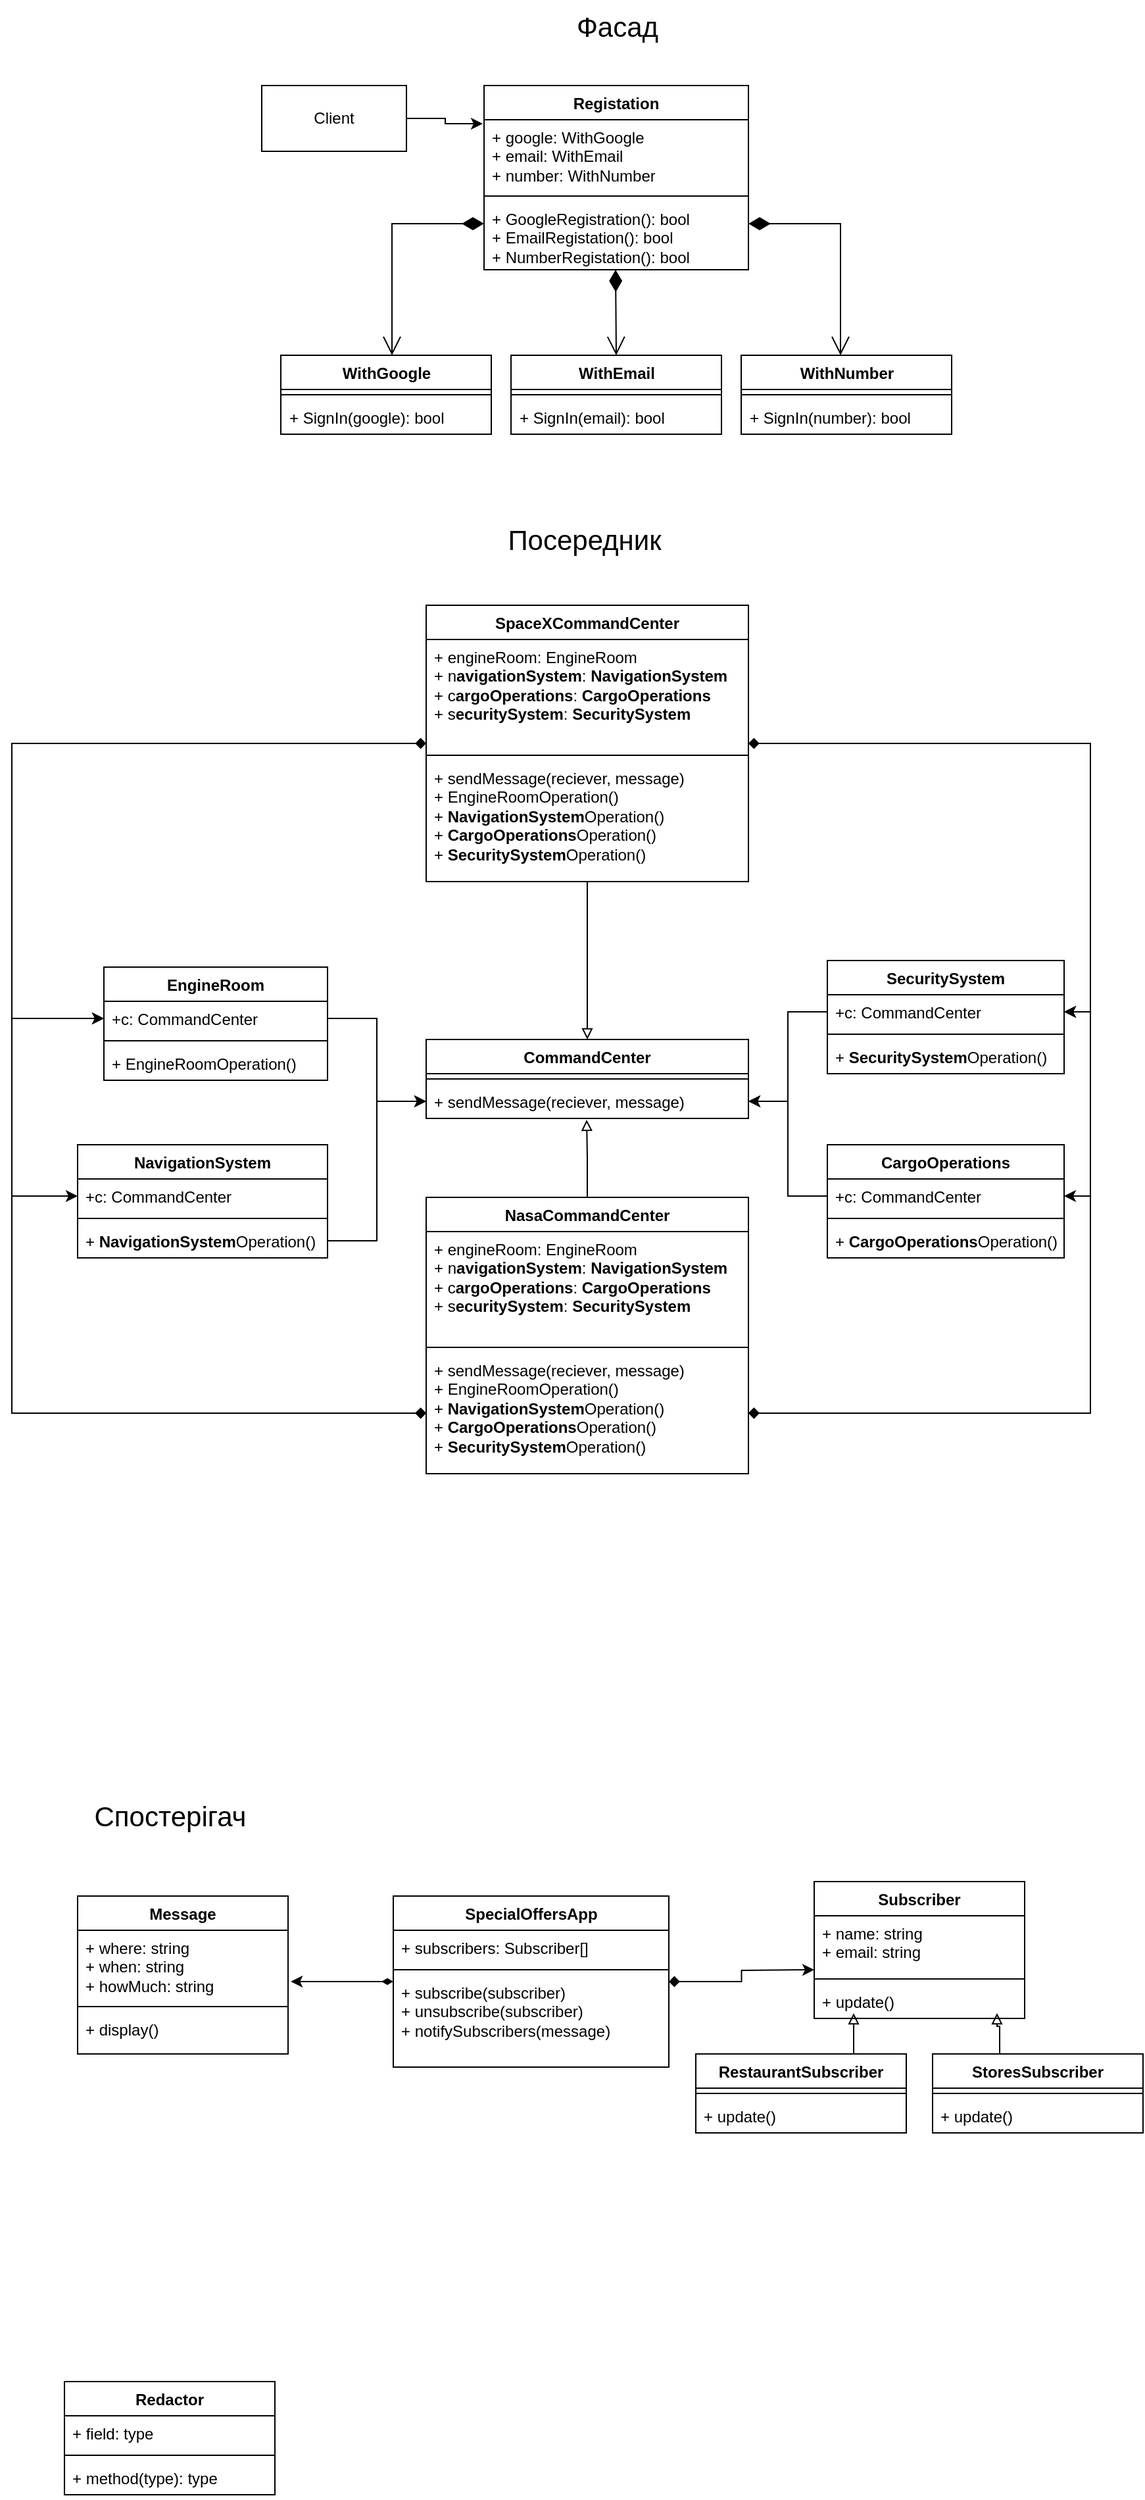 <mxfile version="24.0.0" type="github">
  <diagram name="Сторінка-1" id="ivA3qlHovlOCec9nqmZy">
    <mxGraphModel dx="2021" dy="1929" grid="1" gridSize="10" guides="1" tooltips="1" connect="1" arrows="1" fold="1" page="1" pageScale="1" pageWidth="827" pageHeight="1169" math="0" shadow="0">
      <root>
        <mxCell id="0" />
        <mxCell id="1" parent="0" />
        <mxCell id="Jwcqm2hg1PO2A3Tg92Ib-5" value="Client" style="html=1;whiteSpace=wrap;" parent="1" vertex="1">
          <mxGeometry x="170" y="-105" width="110" height="50" as="geometry" />
        </mxCell>
        <mxCell id="Jwcqm2hg1PO2A3Tg92Ib-6" value="WithGoogle" style="swimlane;fontStyle=1;align=center;verticalAlign=top;childLayout=stackLayout;horizontal=1;startSize=26;horizontalStack=0;resizeParent=1;resizeParentMax=0;resizeLast=0;collapsible=1;marginBottom=0;whiteSpace=wrap;html=1;" parent="1" vertex="1">
          <mxGeometry x="184.5" y="100" width="160" height="60" as="geometry" />
        </mxCell>
        <mxCell id="Jwcqm2hg1PO2A3Tg92Ib-8" value="" style="line;strokeWidth=1;fillColor=none;align=left;verticalAlign=middle;spacingTop=-1;spacingLeft=3;spacingRight=3;rotatable=0;labelPosition=right;points=[];portConstraint=eastwest;strokeColor=inherit;" parent="Jwcqm2hg1PO2A3Tg92Ib-6" vertex="1">
          <mxGeometry y="26" width="160" height="8" as="geometry" />
        </mxCell>
        <mxCell id="Jwcqm2hg1PO2A3Tg92Ib-9" value="+ SignIn(google): bool" style="text;strokeColor=none;fillColor=none;align=left;verticalAlign=top;spacingLeft=4;spacingRight=4;overflow=hidden;rotatable=0;points=[[0,0.5],[1,0.5]];portConstraint=eastwest;whiteSpace=wrap;html=1;" parent="Jwcqm2hg1PO2A3Tg92Ib-6" vertex="1">
          <mxGeometry y="34" width="160" height="26" as="geometry" />
        </mxCell>
        <mxCell id="Jwcqm2hg1PO2A3Tg92Ib-10" value="WithEmail" style="swimlane;fontStyle=1;align=center;verticalAlign=top;childLayout=stackLayout;horizontal=1;startSize=26;horizontalStack=0;resizeParent=1;resizeParentMax=0;resizeLast=0;collapsible=1;marginBottom=0;whiteSpace=wrap;html=1;" parent="1" vertex="1">
          <mxGeometry x="359.5" y="100" width="160" height="60" as="geometry" />
        </mxCell>
        <mxCell id="Jwcqm2hg1PO2A3Tg92Ib-12" value="" style="line;strokeWidth=1;fillColor=none;align=left;verticalAlign=middle;spacingTop=-1;spacingLeft=3;spacingRight=3;rotatable=0;labelPosition=right;points=[];portConstraint=eastwest;strokeColor=inherit;" parent="Jwcqm2hg1PO2A3Tg92Ib-10" vertex="1">
          <mxGeometry y="26" width="160" height="8" as="geometry" />
        </mxCell>
        <mxCell id="Jwcqm2hg1PO2A3Tg92Ib-13" value="+ SignIn(email): bool" style="text;strokeColor=none;fillColor=none;align=left;verticalAlign=top;spacingLeft=4;spacingRight=4;overflow=hidden;rotatable=0;points=[[0,0.5],[1,0.5]];portConstraint=eastwest;whiteSpace=wrap;html=1;" parent="Jwcqm2hg1PO2A3Tg92Ib-10" vertex="1">
          <mxGeometry y="34" width="160" height="26" as="geometry" />
        </mxCell>
        <mxCell id="Jwcqm2hg1PO2A3Tg92Ib-14" value="WithNumber" style="swimlane;fontStyle=1;align=center;verticalAlign=top;childLayout=stackLayout;horizontal=1;startSize=26;horizontalStack=0;resizeParent=1;resizeParentMax=0;resizeLast=0;collapsible=1;marginBottom=0;whiteSpace=wrap;html=1;" parent="1" vertex="1">
          <mxGeometry x="534.5" y="100" width="160" height="60" as="geometry" />
        </mxCell>
        <mxCell id="Jwcqm2hg1PO2A3Tg92Ib-16" value="" style="line;strokeWidth=1;fillColor=none;align=left;verticalAlign=middle;spacingTop=-1;spacingLeft=3;spacingRight=3;rotatable=0;labelPosition=right;points=[];portConstraint=eastwest;strokeColor=inherit;" parent="Jwcqm2hg1PO2A3Tg92Ib-14" vertex="1">
          <mxGeometry y="26" width="160" height="8" as="geometry" />
        </mxCell>
        <mxCell id="Jwcqm2hg1PO2A3Tg92Ib-17" value="+ SignIn(number): bool&amp;nbsp;" style="text;strokeColor=none;fillColor=none;align=left;verticalAlign=top;spacingLeft=4;spacingRight=4;overflow=hidden;rotatable=0;points=[[0,0.5],[1,0.5]];portConstraint=eastwest;whiteSpace=wrap;html=1;" parent="Jwcqm2hg1PO2A3Tg92Ib-14" vertex="1">
          <mxGeometry y="34" width="160" height="26" as="geometry" />
        </mxCell>
        <mxCell id="Jwcqm2hg1PO2A3Tg92Ib-18" value="Registation" style="swimlane;fontStyle=1;align=center;verticalAlign=top;childLayout=stackLayout;horizontal=1;startSize=26;horizontalStack=0;resizeParent=1;resizeParentMax=0;resizeLast=0;collapsible=1;marginBottom=0;whiteSpace=wrap;html=1;" parent="1" vertex="1">
          <mxGeometry x="339" y="-105" width="201" height="140" as="geometry" />
        </mxCell>
        <mxCell id="Jwcqm2hg1PO2A3Tg92Ib-19" value="+ google: WithGoogle&lt;br&gt;+ email: WithEmail&lt;br&gt;+ number: WithNumber" style="text;strokeColor=none;fillColor=none;align=left;verticalAlign=top;spacingLeft=4;spacingRight=4;overflow=hidden;rotatable=0;points=[[0,0.5],[1,0.5]];portConstraint=eastwest;whiteSpace=wrap;html=1;" parent="Jwcqm2hg1PO2A3Tg92Ib-18" vertex="1">
          <mxGeometry y="26" width="201" height="54" as="geometry" />
        </mxCell>
        <mxCell id="Jwcqm2hg1PO2A3Tg92Ib-20" value="" style="line;strokeWidth=1;fillColor=none;align=left;verticalAlign=middle;spacingTop=-1;spacingLeft=3;spacingRight=3;rotatable=0;labelPosition=right;points=[];portConstraint=eastwest;strokeColor=inherit;" parent="Jwcqm2hg1PO2A3Tg92Ib-18" vertex="1">
          <mxGeometry y="80" width="201" height="8" as="geometry" />
        </mxCell>
        <mxCell id="Jwcqm2hg1PO2A3Tg92Ib-4" value="+ GoogleRegistration(): bool&lt;br&gt;+ EmailRegistation(): bool&lt;br&gt;+ NumberRegistation(): bool" style="text;strokeColor=none;fillColor=none;align=left;verticalAlign=top;spacingLeft=4;spacingRight=4;overflow=hidden;rotatable=0;points=[[0,0.5],[1,0.5]];portConstraint=eastwest;whiteSpace=wrap;html=1;" parent="Jwcqm2hg1PO2A3Tg92Ib-18" vertex="1">
          <mxGeometry y="88" width="201" height="52" as="geometry" />
        </mxCell>
        <mxCell id="Jwcqm2hg1PO2A3Tg92Ib-24" value="" style="endArrow=open;html=1;endSize=12;startArrow=diamondThin;startSize=14;startFill=1;edgeStyle=orthogonalEdgeStyle;align=left;verticalAlign=bottom;rounded=0;" parent="Jwcqm2hg1PO2A3Tg92Ib-18" edge="1">
          <mxGeometry x="-1" y="3" relative="1" as="geometry">
            <mxPoint x="201" y="105" as="sourcePoint" />
            <mxPoint x="271" y="205" as="targetPoint" />
            <Array as="points">
              <mxPoint x="201" y="105" />
              <mxPoint x="271" y="105" />
            </Array>
          </mxGeometry>
        </mxCell>
        <mxCell id="Jwcqm2hg1PO2A3Tg92Ib-25" value="" style="endArrow=open;html=1;endSize=12;startArrow=diamondThin;startSize=14;startFill=1;edgeStyle=orthogonalEdgeStyle;align=left;verticalAlign=bottom;rounded=0;" parent="1" edge="1">
          <mxGeometry x="-1" y="3" relative="1" as="geometry">
            <mxPoint x="339" as="sourcePoint" />
            <mxPoint x="269" y="100" as="targetPoint" />
            <Array as="points">
              <mxPoint x="339" />
              <mxPoint x="269" />
            </Array>
          </mxGeometry>
        </mxCell>
        <mxCell id="Jwcqm2hg1PO2A3Tg92Ib-26" value="" style="endArrow=open;html=1;endSize=12;startArrow=diamondThin;startSize=14;startFill=1;edgeStyle=orthogonalEdgeStyle;align=left;verticalAlign=bottom;rounded=0;entryX=0.5;entryY=0;entryDx=0;entryDy=0;" parent="1" target="Jwcqm2hg1PO2A3Tg92Ib-10" edge="1">
          <mxGeometry x="-1" y="3" relative="1" as="geometry">
            <mxPoint x="439" y="35" as="sourcePoint" />
            <mxPoint x="439" y="95" as="targetPoint" />
            <Array as="points" />
          </mxGeometry>
        </mxCell>
        <mxCell id="Jwcqm2hg1PO2A3Tg92Ib-27" style="edgeStyle=orthogonalEdgeStyle;rounded=0;orthogonalLoop=1;jettySize=auto;html=1;entryX=-0.005;entryY=0.056;entryDx=0;entryDy=0;entryPerimeter=0;" parent="1" source="Jwcqm2hg1PO2A3Tg92Ib-5" target="Jwcqm2hg1PO2A3Tg92Ib-19" edge="1">
          <mxGeometry relative="1" as="geometry" />
        </mxCell>
        <mxCell id="Jwcqm2hg1PO2A3Tg92Ib-28" value="&lt;font style=&quot;font-size: 21px;&quot;&gt;Фасад&lt;/font&gt;" style="text;html=1;align=center;verticalAlign=middle;resizable=0;points=[];autosize=1;strokeColor=none;fillColor=none;" parent="1" vertex="1">
          <mxGeometry x="394.5" y="-170" width="90" height="40" as="geometry" />
        </mxCell>
        <mxCell id="Lp4hTZhxMQOJTwB6INKz-1" value="&lt;font style=&quot;font-size: 21px;&quot;&gt;Посередник&lt;/font&gt;" style="text;html=1;align=center;verticalAlign=middle;resizable=0;points=[];autosize=1;strokeColor=none;fillColor=none;" vertex="1" parent="1">
          <mxGeometry x="344.5" y="220" width="140" height="40" as="geometry" />
        </mxCell>
        <mxCell id="Lp4hTZhxMQOJTwB6INKz-2" value="CommandCenter" style="swimlane;fontStyle=1;align=center;verticalAlign=top;childLayout=stackLayout;horizontal=1;startSize=26;horizontalStack=0;resizeParent=1;resizeParentMax=0;resizeLast=0;collapsible=1;marginBottom=0;whiteSpace=wrap;html=1;" vertex="1" parent="1">
          <mxGeometry x="295" y="620" width="245" height="60" as="geometry" />
        </mxCell>
        <mxCell id="Lp4hTZhxMQOJTwB6INKz-4" value="" style="line;strokeWidth=1;fillColor=none;align=left;verticalAlign=middle;spacingTop=-1;spacingLeft=3;spacingRight=3;rotatable=0;labelPosition=right;points=[];portConstraint=eastwest;strokeColor=inherit;" vertex="1" parent="Lp4hTZhxMQOJTwB6INKz-2">
          <mxGeometry y="26" width="245" height="8" as="geometry" />
        </mxCell>
        <mxCell id="Lp4hTZhxMQOJTwB6INKz-5" value="+ sendMessage(reciever, message)" style="text;strokeColor=none;fillColor=none;align=left;verticalAlign=top;spacingLeft=4;spacingRight=4;overflow=hidden;rotatable=0;points=[[0,0.5],[1,0.5]];portConstraint=eastwest;whiteSpace=wrap;html=1;" vertex="1" parent="Lp4hTZhxMQOJTwB6INKz-2">
          <mxGeometry y="34" width="245" height="26" as="geometry" />
        </mxCell>
        <mxCell id="Lp4hTZhxMQOJTwB6INKz-6" value="NasaCommandCenter" style="swimlane;fontStyle=1;align=center;verticalAlign=top;childLayout=stackLayout;horizontal=1;startSize=26;horizontalStack=0;resizeParent=1;resizeParentMax=0;resizeLast=0;collapsible=1;marginBottom=0;whiteSpace=wrap;html=1;" vertex="1" parent="1">
          <mxGeometry x="295" y="740" width="245" height="210" as="geometry" />
        </mxCell>
        <mxCell id="Lp4hTZhxMQOJTwB6INKz-7" value="+ engineRoom: EngineRoom&lt;div&gt;+ n&lt;span style=&quot;font-weight: 700; text-align: center;&quot;&gt;avigationSystem&lt;/span&gt;:&amp;nbsp;&lt;span style=&quot;font-weight: 700; text-align: center; background-color: initial;&quot;&gt;NavigationSystem&lt;/span&gt;&lt;br&gt;&lt;/div&gt;&lt;div&gt;+ c&lt;span style=&quot;font-weight: 700; text-align: center;&quot;&gt;argoOperations&lt;/span&gt;:&amp;nbsp;&lt;span style=&quot;font-weight: 700; text-align: center; background-color: initial;&quot;&gt;CargoOperations&lt;/span&gt;&lt;span style=&quot;font-weight: 700; text-align: center; background-color: initial;&quot;&gt;&lt;br&gt;&lt;/span&gt;&lt;/div&gt;&lt;div&gt;+ s&lt;span style=&quot;font-weight: 700; text-align: center;&quot;&gt;ecuritySystem&lt;/span&gt;:&amp;nbsp;&lt;span style=&quot;font-weight: 700; text-align: center; background-color: initial;&quot;&gt;SecuritySystem&lt;/span&gt;&lt;span style=&quot;background-color: initial; font-weight: 700; text-align: center;&quot;&gt;&lt;br&gt;&lt;/span&gt;&lt;/div&gt;&lt;div&gt;&lt;span style=&quot;font-weight: 700; text-align: center; background-color: initial;&quot;&gt;&lt;br&gt;&lt;/span&gt;&lt;/div&gt;&lt;div&gt;&lt;span style=&quot;font-weight: 700; text-align: center; background-color: initial;&quot;&gt;&lt;br&gt;&lt;/span&gt;&lt;/div&gt;" style="text;strokeColor=none;fillColor=none;align=left;verticalAlign=top;spacingLeft=4;spacingRight=4;overflow=hidden;rotatable=0;points=[[0,0.5],[1,0.5]];portConstraint=eastwest;whiteSpace=wrap;html=1;" vertex="1" parent="Lp4hTZhxMQOJTwB6INKz-6">
          <mxGeometry y="26" width="245" height="84" as="geometry" />
        </mxCell>
        <mxCell id="Lp4hTZhxMQOJTwB6INKz-8" value="" style="line;strokeWidth=1;fillColor=none;align=left;verticalAlign=middle;spacingTop=-1;spacingLeft=3;spacingRight=3;rotatable=0;labelPosition=right;points=[];portConstraint=eastwest;strokeColor=inherit;" vertex="1" parent="Lp4hTZhxMQOJTwB6INKz-6">
          <mxGeometry y="110" width="245" height="8" as="geometry" />
        </mxCell>
        <mxCell id="Lp4hTZhxMQOJTwB6INKz-9" value="+ sendMessage(reciever, message)&lt;div&gt;+ EngineRoomOperation()&lt;/div&gt;&lt;div&gt;+&amp;nbsp;&lt;span style=&quot;font-weight: 700; text-align: center;&quot;&gt;NavigationSystem&lt;/span&gt;Operation()&lt;br&gt;&lt;/div&gt;&lt;div&gt;+&amp;nbsp;&lt;span style=&quot;font-weight: 700; text-align: center;&quot;&gt;CargoOperations&lt;/span&gt;Operation()&lt;br&gt;&lt;/div&gt;&lt;div&gt;+&amp;nbsp;&lt;span style=&quot;font-weight: 700; text-align: center;&quot;&gt;SecuritySystem&lt;/span&gt;Operation()&lt;br&gt;&lt;/div&gt;" style="text;strokeColor=none;fillColor=none;align=left;verticalAlign=top;spacingLeft=4;spacingRight=4;overflow=hidden;rotatable=0;points=[[0,0.5],[1,0.5]];portConstraint=eastwest;whiteSpace=wrap;html=1;" vertex="1" parent="Lp4hTZhxMQOJTwB6INKz-6">
          <mxGeometry y="118" width="245" height="92" as="geometry" />
        </mxCell>
        <mxCell id="Lp4hTZhxMQOJTwB6INKz-10" value="EngineRoom" style="swimlane;fontStyle=1;align=center;verticalAlign=top;childLayout=stackLayout;horizontal=1;startSize=26;horizontalStack=0;resizeParent=1;resizeParentMax=0;resizeLast=0;collapsible=1;marginBottom=0;whiteSpace=wrap;html=1;" vertex="1" parent="1">
          <mxGeometry x="50" y="565" width="170" height="86" as="geometry" />
        </mxCell>
        <mxCell id="Lp4hTZhxMQOJTwB6INKz-11" value="+c: CommandCenter" style="text;strokeColor=none;fillColor=none;align=left;verticalAlign=top;spacingLeft=4;spacingRight=4;overflow=hidden;rotatable=0;points=[[0,0.5],[1,0.5]];portConstraint=eastwest;whiteSpace=wrap;html=1;" vertex="1" parent="Lp4hTZhxMQOJTwB6INKz-10">
          <mxGeometry y="26" width="170" height="26" as="geometry" />
        </mxCell>
        <mxCell id="Lp4hTZhxMQOJTwB6INKz-12" value="" style="line;strokeWidth=1;fillColor=none;align=left;verticalAlign=middle;spacingTop=-1;spacingLeft=3;spacingRight=3;rotatable=0;labelPosition=right;points=[];portConstraint=eastwest;strokeColor=inherit;" vertex="1" parent="Lp4hTZhxMQOJTwB6INKz-10">
          <mxGeometry y="52" width="170" height="8" as="geometry" />
        </mxCell>
        <mxCell id="Lp4hTZhxMQOJTwB6INKz-13" value="&lt;div&gt;+ EngineRoomOperation()&lt;/div&gt;&lt;div&gt;&lt;br&gt;&lt;/div&gt;" style="text;strokeColor=none;fillColor=none;align=left;verticalAlign=top;spacingLeft=4;spacingRight=4;overflow=hidden;rotatable=0;points=[[0,0.5],[1,0.5]];portConstraint=eastwest;whiteSpace=wrap;html=1;" vertex="1" parent="Lp4hTZhxMQOJTwB6INKz-10">
          <mxGeometry y="60" width="170" height="26" as="geometry" />
        </mxCell>
        <mxCell id="Lp4hTZhxMQOJTwB6INKz-14" value="NavigationSystem" style="swimlane;fontStyle=1;align=center;verticalAlign=top;childLayout=stackLayout;horizontal=1;startSize=26;horizontalStack=0;resizeParent=1;resizeParentMax=0;resizeLast=0;collapsible=1;marginBottom=0;whiteSpace=wrap;html=1;" vertex="1" parent="1">
          <mxGeometry x="30" y="700" width="190" height="86" as="geometry" />
        </mxCell>
        <mxCell id="Lp4hTZhxMQOJTwB6INKz-15" value="+c: CommandCenter" style="text;strokeColor=none;fillColor=none;align=left;verticalAlign=top;spacingLeft=4;spacingRight=4;overflow=hidden;rotatable=0;points=[[0,0.5],[1,0.5]];portConstraint=eastwest;whiteSpace=wrap;html=1;" vertex="1" parent="Lp4hTZhxMQOJTwB6INKz-14">
          <mxGeometry y="26" width="190" height="26" as="geometry" />
        </mxCell>
        <mxCell id="Lp4hTZhxMQOJTwB6INKz-16" value="" style="line;strokeWidth=1;fillColor=none;align=left;verticalAlign=middle;spacingTop=-1;spacingLeft=3;spacingRight=3;rotatable=0;labelPosition=right;points=[];portConstraint=eastwest;strokeColor=inherit;" vertex="1" parent="Lp4hTZhxMQOJTwB6INKz-14">
          <mxGeometry y="52" width="190" height="8" as="geometry" />
        </mxCell>
        <mxCell id="Lp4hTZhxMQOJTwB6INKz-17" value="&lt;div&gt;+&amp;nbsp;&lt;span style=&quot;font-weight: 700; text-align: center;&quot;&gt;NavigationSystem&lt;/span&gt;Operation()&lt;br&gt;&lt;/div&gt;&lt;div&gt;&lt;br&gt;&lt;/div&gt;" style="text;strokeColor=none;fillColor=none;align=left;verticalAlign=top;spacingLeft=4;spacingRight=4;overflow=hidden;rotatable=0;points=[[0,0.5],[1,0.5]];portConstraint=eastwest;whiteSpace=wrap;html=1;" vertex="1" parent="Lp4hTZhxMQOJTwB6INKz-14">
          <mxGeometry y="60" width="190" height="26" as="geometry" />
        </mxCell>
        <mxCell id="Lp4hTZhxMQOJTwB6INKz-18" value="CargoOperations" style="swimlane;fontStyle=1;align=center;verticalAlign=top;childLayout=stackLayout;horizontal=1;startSize=26;horizontalStack=0;resizeParent=1;resizeParentMax=0;resizeLast=0;collapsible=1;marginBottom=0;whiteSpace=wrap;html=1;" vertex="1" parent="1">
          <mxGeometry x="600" y="700" width="180" height="86" as="geometry" />
        </mxCell>
        <mxCell id="Lp4hTZhxMQOJTwB6INKz-19" value="+c: CommandCenter" style="text;strokeColor=none;fillColor=none;align=left;verticalAlign=top;spacingLeft=4;spacingRight=4;overflow=hidden;rotatable=0;points=[[0,0.5],[1,0.5]];portConstraint=eastwest;whiteSpace=wrap;html=1;" vertex="1" parent="Lp4hTZhxMQOJTwB6INKz-18">
          <mxGeometry y="26" width="180" height="26" as="geometry" />
        </mxCell>
        <mxCell id="Lp4hTZhxMQOJTwB6INKz-20" value="" style="line;strokeWidth=1;fillColor=none;align=left;verticalAlign=middle;spacingTop=-1;spacingLeft=3;spacingRight=3;rotatable=0;labelPosition=right;points=[];portConstraint=eastwest;strokeColor=inherit;" vertex="1" parent="Lp4hTZhxMQOJTwB6INKz-18">
          <mxGeometry y="52" width="180" height="8" as="geometry" />
        </mxCell>
        <mxCell id="Lp4hTZhxMQOJTwB6INKz-21" value="&lt;div&gt;+&amp;nbsp;&lt;span style=&quot;font-weight: 700; text-align: center;&quot;&gt;CargoOperations&lt;/span&gt;Operation()&lt;br&gt;&lt;/div&gt;&lt;div&gt;&lt;br&gt;&lt;/div&gt;" style="text;strokeColor=none;fillColor=none;align=left;verticalAlign=top;spacingLeft=4;spacingRight=4;overflow=hidden;rotatable=0;points=[[0,0.5],[1,0.5]];portConstraint=eastwest;whiteSpace=wrap;html=1;" vertex="1" parent="Lp4hTZhxMQOJTwB6INKz-18">
          <mxGeometry y="60" width="180" height="26" as="geometry" />
        </mxCell>
        <mxCell id="Lp4hTZhxMQOJTwB6INKz-26" value="SecuritySystem" style="swimlane;fontStyle=1;align=center;verticalAlign=top;childLayout=stackLayout;horizontal=1;startSize=26;horizontalStack=0;resizeParent=1;resizeParentMax=0;resizeLast=0;collapsible=1;marginBottom=0;whiteSpace=wrap;html=1;" vertex="1" parent="1">
          <mxGeometry x="600" y="560" width="180" height="86" as="geometry" />
        </mxCell>
        <mxCell id="Lp4hTZhxMQOJTwB6INKz-27" value="+c: CommandCenter" style="text;strokeColor=none;fillColor=none;align=left;verticalAlign=top;spacingLeft=4;spacingRight=4;overflow=hidden;rotatable=0;points=[[0,0.5],[1,0.5]];portConstraint=eastwest;whiteSpace=wrap;html=1;" vertex="1" parent="Lp4hTZhxMQOJTwB6INKz-26">
          <mxGeometry y="26" width="180" height="26" as="geometry" />
        </mxCell>
        <mxCell id="Lp4hTZhxMQOJTwB6INKz-28" value="" style="line;strokeWidth=1;fillColor=none;align=left;verticalAlign=middle;spacingTop=-1;spacingLeft=3;spacingRight=3;rotatable=0;labelPosition=right;points=[];portConstraint=eastwest;strokeColor=inherit;" vertex="1" parent="Lp4hTZhxMQOJTwB6INKz-26">
          <mxGeometry y="52" width="180" height="8" as="geometry" />
        </mxCell>
        <mxCell id="Lp4hTZhxMQOJTwB6INKz-29" value="+&amp;nbsp;&lt;span style=&quot;font-weight: 700; text-align: center;&quot;&gt;SecuritySystem&lt;/span&gt;Operation()" style="text;strokeColor=none;fillColor=none;align=left;verticalAlign=top;spacingLeft=4;spacingRight=4;overflow=hidden;rotatable=0;points=[[0,0.5],[1,0.5]];portConstraint=eastwest;whiteSpace=wrap;html=1;" vertex="1" parent="Lp4hTZhxMQOJTwB6INKz-26">
          <mxGeometry y="60" width="180" height="26" as="geometry" />
        </mxCell>
        <mxCell id="Lp4hTZhxMQOJTwB6INKz-35" style="edgeStyle=orthogonalEdgeStyle;rounded=0;orthogonalLoop=1;jettySize=auto;html=1;entryX=0.498;entryY=1.038;entryDx=0;entryDy=0;entryPerimeter=0;endArrow=block;endFill=0;" edge="1" parent="1" source="Lp4hTZhxMQOJTwB6INKz-6" target="Lp4hTZhxMQOJTwB6INKz-5">
          <mxGeometry relative="1" as="geometry" />
        </mxCell>
        <mxCell id="Lp4hTZhxMQOJTwB6INKz-40" style="edgeStyle=orthogonalEdgeStyle;rounded=0;orthogonalLoop=1;jettySize=auto;html=1;entryX=0;entryY=0.5;entryDx=0;entryDy=0;" edge="1" parent="1" source="Lp4hTZhxMQOJTwB6INKz-11" target="Lp4hTZhxMQOJTwB6INKz-5">
          <mxGeometry relative="1" as="geometry" />
        </mxCell>
        <mxCell id="Lp4hTZhxMQOJTwB6INKz-41" style="edgeStyle=orthogonalEdgeStyle;rounded=0;orthogonalLoop=1;jettySize=auto;html=1;entryX=0;entryY=0.5;entryDx=0;entryDy=0;" edge="1" parent="1" source="Lp4hTZhxMQOJTwB6INKz-17" target="Lp4hTZhxMQOJTwB6INKz-5">
          <mxGeometry relative="1" as="geometry" />
        </mxCell>
        <mxCell id="Lp4hTZhxMQOJTwB6INKz-42" style="edgeStyle=orthogonalEdgeStyle;rounded=0;orthogonalLoop=1;jettySize=auto;html=1;" edge="1" parent="1" source="Lp4hTZhxMQOJTwB6INKz-27" target="Lp4hTZhxMQOJTwB6INKz-5">
          <mxGeometry relative="1" as="geometry" />
        </mxCell>
        <mxCell id="Lp4hTZhxMQOJTwB6INKz-43" style="edgeStyle=orthogonalEdgeStyle;rounded=0;orthogonalLoop=1;jettySize=auto;html=1;entryX=1;entryY=0.5;entryDx=0;entryDy=0;" edge="1" parent="1" source="Lp4hTZhxMQOJTwB6INKz-19" target="Lp4hTZhxMQOJTwB6INKz-5">
          <mxGeometry relative="1" as="geometry" />
        </mxCell>
        <mxCell id="Lp4hTZhxMQOJTwB6INKz-44" style="edgeStyle=orthogonalEdgeStyle;rounded=0;orthogonalLoop=1;jettySize=auto;html=1;entryX=1;entryY=0.5;entryDx=0;entryDy=0;startArrow=diamond;startFill=1;" edge="1" parent="1" source="Lp4hTZhxMQOJTwB6INKz-9" target="Lp4hTZhxMQOJTwB6INKz-19">
          <mxGeometry relative="1" as="geometry" />
        </mxCell>
        <mxCell id="Lp4hTZhxMQOJTwB6INKz-45" style="edgeStyle=orthogonalEdgeStyle;rounded=0;orthogonalLoop=1;jettySize=auto;html=1;entryX=1;entryY=0.5;entryDx=0;entryDy=0;startArrow=diamond;startFill=1;" edge="1" parent="1" source="Lp4hTZhxMQOJTwB6INKz-9" target="Lp4hTZhxMQOJTwB6INKz-27">
          <mxGeometry relative="1" as="geometry" />
        </mxCell>
        <mxCell id="Lp4hTZhxMQOJTwB6INKz-46" style="edgeStyle=orthogonalEdgeStyle;rounded=0;orthogonalLoop=1;jettySize=auto;html=1;entryX=0;entryY=0.5;entryDx=0;entryDy=0;startArrow=diamond;startFill=1;" edge="1" parent="1" source="Lp4hTZhxMQOJTwB6INKz-9" target="Lp4hTZhxMQOJTwB6INKz-11">
          <mxGeometry relative="1" as="geometry">
            <Array as="points">
              <mxPoint x="-20" y="904" />
              <mxPoint x="-20" y="604" />
            </Array>
          </mxGeometry>
        </mxCell>
        <mxCell id="Lp4hTZhxMQOJTwB6INKz-47" style="edgeStyle=orthogonalEdgeStyle;rounded=0;orthogonalLoop=1;jettySize=auto;html=1;entryX=0;entryY=0.5;entryDx=0;entryDy=0;startArrow=diamond;startFill=1;" edge="1" parent="1" source="Lp4hTZhxMQOJTwB6INKz-9" target="Lp4hTZhxMQOJTwB6INKz-15">
          <mxGeometry relative="1" as="geometry">
            <Array as="points">
              <mxPoint x="-20" y="904" />
              <mxPoint x="-20" y="739" />
            </Array>
          </mxGeometry>
        </mxCell>
        <mxCell id="Lp4hTZhxMQOJTwB6INKz-52" style="edgeStyle=orthogonalEdgeStyle;rounded=0;orthogonalLoop=1;jettySize=auto;html=1;entryX=0;entryY=0.5;entryDx=0;entryDy=0;startArrow=diamond;startFill=1;" edge="1" parent="1" source="Lp4hTZhxMQOJTwB6INKz-48" target="Lp4hTZhxMQOJTwB6INKz-11">
          <mxGeometry relative="1" as="geometry">
            <Array as="points">
              <mxPoint x="-20" y="395" />
              <mxPoint x="-20" y="604" />
            </Array>
          </mxGeometry>
        </mxCell>
        <mxCell id="Lp4hTZhxMQOJTwB6INKz-53" style="edgeStyle=orthogonalEdgeStyle;rounded=0;orthogonalLoop=1;jettySize=auto;html=1;entryX=0.5;entryY=0;entryDx=0;entryDy=0;endArrow=block;endFill=0;" edge="1" parent="1" source="Lp4hTZhxMQOJTwB6INKz-48" target="Lp4hTZhxMQOJTwB6INKz-2">
          <mxGeometry relative="1" as="geometry" />
        </mxCell>
        <mxCell id="Lp4hTZhxMQOJTwB6INKz-54" style="edgeStyle=orthogonalEdgeStyle;rounded=0;orthogonalLoop=1;jettySize=auto;html=1;entryX=1;entryY=0.5;entryDx=0;entryDy=0;startArrow=diamond;startFill=1;" edge="1" parent="1" source="Lp4hTZhxMQOJTwB6INKz-48" target="Lp4hTZhxMQOJTwB6INKz-27">
          <mxGeometry relative="1" as="geometry">
            <Array as="points">
              <mxPoint x="800" y="395" />
              <mxPoint x="800" y="599" />
            </Array>
          </mxGeometry>
        </mxCell>
        <mxCell id="Lp4hTZhxMQOJTwB6INKz-48" value="SpaceXCommandCenter" style="swimlane;fontStyle=1;align=center;verticalAlign=top;childLayout=stackLayout;horizontal=1;startSize=26;horizontalStack=0;resizeParent=1;resizeParentMax=0;resizeLast=0;collapsible=1;marginBottom=0;whiteSpace=wrap;html=1;" vertex="1" parent="1">
          <mxGeometry x="295" y="290" width="245" height="210" as="geometry" />
        </mxCell>
        <mxCell id="Lp4hTZhxMQOJTwB6INKz-49" value="+ engineRoom: EngineRoom&lt;div&gt;+ n&lt;span style=&quot;font-weight: 700; text-align: center;&quot;&gt;avigationSystem&lt;/span&gt;:&amp;nbsp;&lt;span style=&quot;font-weight: 700; text-align: center; background-color: initial;&quot;&gt;NavigationSystem&lt;/span&gt;&lt;br&gt;&lt;/div&gt;&lt;div&gt;+ c&lt;span style=&quot;font-weight: 700; text-align: center;&quot;&gt;argoOperations&lt;/span&gt;:&amp;nbsp;&lt;span style=&quot;font-weight: 700; text-align: center; background-color: initial;&quot;&gt;CargoOperations&lt;/span&gt;&lt;span style=&quot;font-weight: 700; text-align: center; background-color: initial;&quot;&gt;&lt;br&gt;&lt;/span&gt;&lt;/div&gt;&lt;div&gt;+ s&lt;span style=&quot;font-weight: 700; text-align: center;&quot;&gt;ecuritySystem&lt;/span&gt;:&amp;nbsp;&lt;span style=&quot;font-weight: 700; text-align: center; background-color: initial;&quot;&gt;SecuritySystem&lt;/span&gt;&lt;span style=&quot;background-color: initial; font-weight: 700; text-align: center;&quot;&gt;&lt;br&gt;&lt;/span&gt;&lt;/div&gt;&lt;div&gt;&lt;span style=&quot;font-weight: 700; text-align: center; background-color: initial;&quot;&gt;&lt;br&gt;&lt;/span&gt;&lt;/div&gt;&lt;div&gt;&lt;span style=&quot;font-weight: 700; text-align: center; background-color: initial;&quot;&gt;&lt;br&gt;&lt;/span&gt;&lt;/div&gt;" style="text;strokeColor=none;fillColor=none;align=left;verticalAlign=top;spacingLeft=4;spacingRight=4;overflow=hidden;rotatable=0;points=[[0,0.5],[1,0.5]];portConstraint=eastwest;whiteSpace=wrap;html=1;" vertex="1" parent="Lp4hTZhxMQOJTwB6INKz-48">
          <mxGeometry y="26" width="245" height="84" as="geometry" />
        </mxCell>
        <mxCell id="Lp4hTZhxMQOJTwB6INKz-50" value="" style="line;strokeWidth=1;fillColor=none;align=left;verticalAlign=middle;spacingTop=-1;spacingLeft=3;spacingRight=3;rotatable=0;labelPosition=right;points=[];portConstraint=eastwest;strokeColor=inherit;" vertex="1" parent="Lp4hTZhxMQOJTwB6INKz-48">
          <mxGeometry y="110" width="245" height="8" as="geometry" />
        </mxCell>
        <mxCell id="Lp4hTZhxMQOJTwB6INKz-51" value="+ sendMessage(reciever, message)&lt;div&gt;+ EngineRoomOperation()&lt;/div&gt;&lt;div&gt;+&amp;nbsp;&lt;span style=&quot;font-weight: 700; text-align: center;&quot;&gt;NavigationSystem&lt;/span&gt;Operation()&lt;br&gt;&lt;/div&gt;&lt;div&gt;+&amp;nbsp;&lt;span style=&quot;font-weight: 700; text-align: center;&quot;&gt;CargoOperations&lt;/span&gt;Operation()&lt;br&gt;&lt;/div&gt;&lt;div&gt;+&amp;nbsp;&lt;span style=&quot;font-weight: 700; text-align: center;&quot;&gt;SecuritySystem&lt;/span&gt;Operation()&lt;br&gt;&lt;/div&gt;" style="text;strokeColor=none;fillColor=none;align=left;verticalAlign=top;spacingLeft=4;spacingRight=4;overflow=hidden;rotatable=0;points=[[0,0.5],[1,0.5]];portConstraint=eastwest;whiteSpace=wrap;html=1;" vertex="1" parent="Lp4hTZhxMQOJTwB6INKz-48">
          <mxGeometry y="118" width="245" height="92" as="geometry" />
        </mxCell>
        <mxCell id="Lp4hTZhxMQOJTwB6INKz-55" value="SpecialOffersApp" style="swimlane;fontStyle=1;align=center;verticalAlign=top;childLayout=stackLayout;horizontal=1;startSize=26;horizontalStack=0;resizeParent=1;resizeParentMax=0;resizeLast=0;collapsible=1;marginBottom=0;whiteSpace=wrap;html=1;" vertex="1" parent="1">
          <mxGeometry x="270" y="1271" width="209.5" height="130" as="geometry" />
        </mxCell>
        <mxCell id="Lp4hTZhxMQOJTwB6INKz-56" value="+ subscribers: Subscriber[]&lt;div&gt;&lt;br&gt;&lt;/div&gt;" style="text;strokeColor=none;fillColor=none;align=left;verticalAlign=top;spacingLeft=4;spacingRight=4;overflow=hidden;rotatable=0;points=[[0,0.5],[1,0.5]];portConstraint=eastwest;whiteSpace=wrap;html=1;" vertex="1" parent="Lp4hTZhxMQOJTwB6INKz-55">
          <mxGeometry y="26" width="209.5" height="26" as="geometry" />
        </mxCell>
        <mxCell id="Lp4hTZhxMQOJTwB6INKz-57" value="" style="line;strokeWidth=1;fillColor=none;align=left;verticalAlign=middle;spacingTop=-1;spacingLeft=3;spacingRight=3;rotatable=0;labelPosition=right;points=[];portConstraint=eastwest;strokeColor=inherit;" vertex="1" parent="Lp4hTZhxMQOJTwB6INKz-55">
          <mxGeometry y="52" width="209.5" height="8" as="geometry" />
        </mxCell>
        <mxCell id="Lp4hTZhxMQOJTwB6INKz-58" value="+ subscribe(subscriber)&lt;div&gt;+ unsubscribe(subscriber)&lt;/div&gt;&lt;div&gt;&lt;span style=&quot;background-color: initial;&quot;&gt;+ notifySubscribers(message)&lt;/span&gt;&lt;/div&gt;" style="text;strokeColor=none;fillColor=none;align=left;verticalAlign=top;spacingLeft=4;spacingRight=4;overflow=hidden;rotatable=0;points=[[0,0.5],[1,0.5]];portConstraint=eastwest;whiteSpace=wrap;html=1;" vertex="1" parent="Lp4hTZhxMQOJTwB6INKz-55">
          <mxGeometry y="60" width="209.5" height="70" as="geometry" />
        </mxCell>
        <mxCell id="Lp4hTZhxMQOJTwB6INKz-59" value="Message" style="swimlane;fontStyle=1;align=center;verticalAlign=top;childLayout=stackLayout;horizontal=1;startSize=26;horizontalStack=0;resizeParent=1;resizeParentMax=0;resizeLast=0;collapsible=1;marginBottom=0;whiteSpace=wrap;html=1;" vertex="1" parent="1">
          <mxGeometry x="30" y="1271" width="160" height="120" as="geometry" />
        </mxCell>
        <mxCell id="Lp4hTZhxMQOJTwB6INKz-60" value="+ where: string&lt;div&gt;+ when: string&lt;/div&gt;&lt;div&gt;+ howMuch: string&lt;/div&gt;" style="text;strokeColor=none;fillColor=none;align=left;verticalAlign=top;spacingLeft=4;spacingRight=4;overflow=hidden;rotatable=0;points=[[0,0.5],[1,0.5]];portConstraint=eastwest;whiteSpace=wrap;html=1;" vertex="1" parent="Lp4hTZhxMQOJTwB6INKz-59">
          <mxGeometry y="26" width="160" height="54" as="geometry" />
        </mxCell>
        <mxCell id="Lp4hTZhxMQOJTwB6INKz-61" value="" style="line;strokeWidth=1;fillColor=none;align=left;verticalAlign=middle;spacingTop=-1;spacingLeft=3;spacingRight=3;rotatable=0;labelPosition=right;points=[];portConstraint=eastwest;strokeColor=inherit;" vertex="1" parent="Lp4hTZhxMQOJTwB6INKz-59">
          <mxGeometry y="80" width="160" height="8" as="geometry" />
        </mxCell>
        <mxCell id="Lp4hTZhxMQOJTwB6INKz-62" value="+ display()" style="text;strokeColor=none;fillColor=none;align=left;verticalAlign=top;spacingLeft=4;spacingRight=4;overflow=hidden;rotatable=0;points=[[0,0.5],[1,0.5]];portConstraint=eastwest;whiteSpace=wrap;html=1;" vertex="1" parent="Lp4hTZhxMQOJTwB6INKz-59">
          <mxGeometry y="88" width="160" height="32" as="geometry" />
        </mxCell>
        <mxCell id="Lp4hTZhxMQOJTwB6INKz-67" style="edgeStyle=orthogonalEdgeStyle;rounded=0;orthogonalLoop=1;jettySize=auto;html=1;entryX=1.013;entryY=0.722;entryDx=0;entryDy=0;entryPerimeter=0;startArrow=diamondThin;startFill=1;" edge="1" parent="1" source="Lp4hTZhxMQOJTwB6INKz-55" target="Lp4hTZhxMQOJTwB6INKz-60">
          <mxGeometry relative="1" as="geometry" />
        </mxCell>
        <mxCell id="Lp4hTZhxMQOJTwB6INKz-68" style="edgeStyle=orthogonalEdgeStyle;rounded=0;orthogonalLoop=1;jettySize=auto;html=1;entryX=0;entryY=0.5;entryDx=0;entryDy=0;startArrow=diamond;startFill=1;" edge="1" parent="1" source="Lp4hTZhxMQOJTwB6INKz-55">
          <mxGeometry relative="1" as="geometry">
            <mxPoint x="590" y="1327" as="targetPoint" />
          </mxGeometry>
        </mxCell>
        <mxCell id="Lp4hTZhxMQOJTwB6INKz-76" style="edgeStyle=orthogonalEdgeStyle;rounded=0;orthogonalLoop=1;jettySize=auto;html=1;exitX=0.75;exitY=0;exitDx=0;exitDy=0;endArrow=block;endFill=0;" edge="1" parent="1">
          <mxGeometry relative="1" as="geometry">
            <mxPoint x="620" y="1391" as="sourcePoint" />
            <mxPoint x="620" y="1360" as="targetPoint" />
          </mxGeometry>
        </mxCell>
        <mxCell id="Lp4hTZhxMQOJTwB6INKz-77" style="edgeStyle=orthogonalEdgeStyle;rounded=0;orthogonalLoop=1;jettySize=auto;html=1;exitX=0.25;exitY=0;exitDx=0;exitDy=0;endArrow=block;endFill=0;" edge="1" parent="1">
          <mxGeometry relative="1" as="geometry">
            <mxPoint x="730" y="1391" as="sourcePoint" />
            <mxPoint x="729" y="1360" as="targetPoint" />
            <Array as="points">
              <mxPoint x="731" y="1391" />
              <mxPoint x="731" y="1370" />
              <mxPoint x="729" y="1370" />
            </Array>
          </mxGeometry>
        </mxCell>
        <mxCell id="Lp4hTZhxMQOJTwB6INKz-78" value="RestaurantSubscriber" style="swimlane;fontStyle=1;align=center;verticalAlign=top;childLayout=stackLayout;horizontal=1;startSize=26;horizontalStack=0;resizeParent=1;resizeParentMax=0;resizeLast=0;collapsible=1;marginBottom=0;whiteSpace=wrap;html=1;" vertex="1" parent="1">
          <mxGeometry x="500" y="1391" width="160" height="60" as="geometry" />
        </mxCell>
        <mxCell id="Lp4hTZhxMQOJTwB6INKz-80" value="" style="line;strokeWidth=1;fillColor=none;align=left;verticalAlign=middle;spacingTop=-1;spacingLeft=3;spacingRight=3;rotatable=0;labelPosition=right;points=[];portConstraint=eastwest;strokeColor=inherit;" vertex="1" parent="Lp4hTZhxMQOJTwB6INKz-78">
          <mxGeometry y="26" width="160" height="8" as="geometry" />
        </mxCell>
        <mxCell id="Lp4hTZhxMQOJTwB6INKz-81" value="+ update()" style="text;strokeColor=none;fillColor=none;align=left;verticalAlign=top;spacingLeft=4;spacingRight=4;overflow=hidden;rotatable=0;points=[[0,0.5],[1,0.5]];portConstraint=eastwest;whiteSpace=wrap;html=1;" vertex="1" parent="Lp4hTZhxMQOJTwB6INKz-78">
          <mxGeometry y="34" width="160" height="26" as="geometry" />
        </mxCell>
        <mxCell id="Lp4hTZhxMQOJTwB6INKz-83" value="StoresSubscriber" style="swimlane;fontStyle=1;align=center;verticalAlign=top;childLayout=stackLayout;horizontal=1;startSize=26;horizontalStack=0;resizeParent=1;resizeParentMax=0;resizeLast=0;collapsible=1;marginBottom=0;whiteSpace=wrap;html=1;" vertex="1" parent="1">
          <mxGeometry x="680" y="1391" width="160" height="60" as="geometry" />
        </mxCell>
        <mxCell id="Lp4hTZhxMQOJTwB6INKz-85" value="" style="line;strokeWidth=1;fillColor=none;align=left;verticalAlign=middle;spacingTop=-1;spacingLeft=3;spacingRight=3;rotatable=0;labelPosition=right;points=[];portConstraint=eastwest;strokeColor=inherit;" vertex="1" parent="Lp4hTZhxMQOJTwB6INKz-83">
          <mxGeometry y="26" width="160" height="8" as="geometry" />
        </mxCell>
        <mxCell id="Lp4hTZhxMQOJTwB6INKz-86" value="+ update()" style="text;strokeColor=none;fillColor=none;align=left;verticalAlign=top;spacingLeft=4;spacingRight=4;overflow=hidden;rotatable=0;points=[[0,0.5],[1,0.5]];portConstraint=eastwest;whiteSpace=wrap;html=1;" vertex="1" parent="Lp4hTZhxMQOJTwB6INKz-83">
          <mxGeometry y="34" width="160" height="26" as="geometry" />
        </mxCell>
        <mxCell id="Lp4hTZhxMQOJTwB6INKz-87" value="Subscriber" style="swimlane;fontStyle=1;align=center;verticalAlign=top;childLayout=stackLayout;horizontal=1;startSize=26;horizontalStack=0;resizeParent=1;resizeParentMax=0;resizeLast=0;collapsible=1;marginBottom=0;whiteSpace=wrap;html=1;" vertex="1" parent="1">
          <mxGeometry x="590" y="1260" width="160" height="104" as="geometry" />
        </mxCell>
        <mxCell id="Lp4hTZhxMQOJTwB6INKz-88" value="+ name: string&lt;br&gt;&lt;span style=&quot;background-color: initial;&quot;&gt;+ email: string&lt;/span&gt;" style="text;strokeColor=none;fillColor=none;align=left;verticalAlign=top;spacingLeft=4;spacingRight=4;overflow=hidden;rotatable=0;points=[[0,0.5],[1,0.5]];portConstraint=eastwest;whiteSpace=wrap;html=1;" vertex="1" parent="Lp4hTZhxMQOJTwB6INKz-87">
          <mxGeometry y="26" width="160" height="44" as="geometry" />
        </mxCell>
        <mxCell id="Lp4hTZhxMQOJTwB6INKz-89" value="" style="line;strokeWidth=1;fillColor=none;align=left;verticalAlign=middle;spacingTop=-1;spacingLeft=3;spacingRight=3;rotatable=0;labelPosition=right;points=[];portConstraint=eastwest;strokeColor=inherit;" vertex="1" parent="Lp4hTZhxMQOJTwB6INKz-87">
          <mxGeometry y="70" width="160" height="8" as="geometry" />
        </mxCell>
        <mxCell id="Lp4hTZhxMQOJTwB6INKz-90" value="+ update()" style="text;strokeColor=none;fillColor=none;align=left;verticalAlign=top;spacingLeft=4;spacingRight=4;overflow=hidden;rotatable=0;points=[[0,0.5],[1,0.5]];portConstraint=eastwest;whiteSpace=wrap;html=1;" vertex="1" parent="Lp4hTZhxMQOJTwB6INKz-87">
          <mxGeometry y="78" width="160" height="26" as="geometry" />
        </mxCell>
        <mxCell id="Lp4hTZhxMQOJTwB6INKz-91" value="&lt;font style=&quot;font-size: 21px;&quot;&gt;Спостерігач&lt;/font&gt;" style="text;html=1;align=center;verticalAlign=middle;resizable=0;points=[];autosize=1;strokeColor=none;fillColor=none;" vertex="1" parent="1">
          <mxGeometry x="30" y="1190" width="140" height="40" as="geometry" />
        </mxCell>
        <mxCell id="Lp4hTZhxMQOJTwB6INKz-92" value="Redactor&lt;div&gt;&lt;br&gt;&lt;/div&gt;" style="swimlane;fontStyle=1;align=center;verticalAlign=top;childLayout=stackLayout;horizontal=1;startSize=26;horizontalStack=0;resizeParent=1;resizeParentMax=0;resizeLast=0;collapsible=1;marginBottom=0;whiteSpace=wrap;html=1;" vertex="1" parent="1">
          <mxGeometry x="20" y="1640" width="160" height="86" as="geometry" />
        </mxCell>
        <mxCell id="Lp4hTZhxMQOJTwB6INKz-93" value="+ field: type" style="text;strokeColor=none;fillColor=none;align=left;verticalAlign=top;spacingLeft=4;spacingRight=4;overflow=hidden;rotatable=0;points=[[0,0.5],[1,0.5]];portConstraint=eastwest;whiteSpace=wrap;html=1;" vertex="1" parent="Lp4hTZhxMQOJTwB6INKz-92">
          <mxGeometry y="26" width="160" height="26" as="geometry" />
        </mxCell>
        <mxCell id="Lp4hTZhxMQOJTwB6INKz-94" value="" style="line;strokeWidth=1;fillColor=none;align=left;verticalAlign=middle;spacingTop=-1;spacingLeft=3;spacingRight=3;rotatable=0;labelPosition=right;points=[];portConstraint=eastwest;strokeColor=inherit;" vertex="1" parent="Lp4hTZhxMQOJTwB6INKz-92">
          <mxGeometry y="52" width="160" height="8" as="geometry" />
        </mxCell>
        <mxCell id="Lp4hTZhxMQOJTwB6INKz-95" value="+ method(type): type" style="text;strokeColor=none;fillColor=none;align=left;verticalAlign=top;spacingLeft=4;spacingRight=4;overflow=hidden;rotatable=0;points=[[0,0.5],[1,0.5]];portConstraint=eastwest;whiteSpace=wrap;html=1;" vertex="1" parent="Lp4hTZhxMQOJTwB6INKz-92">
          <mxGeometry y="60" width="160" height="26" as="geometry" />
        </mxCell>
      </root>
    </mxGraphModel>
  </diagram>
</mxfile>
